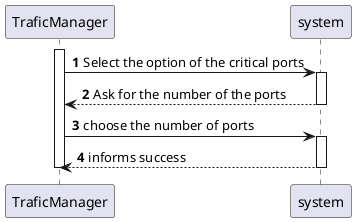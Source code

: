@startuml
'https://plantuml.com/sequence-diagram

autonumber

activate TraficManager
TraficManager -> system: Select the option of the critical ports
activate system
system --> TraficManager : Ask for the number of the ports
deactivate system

TraficManager -> system : choose the number of ports

activate system

system --> TraficManager: informs success
deactivate system

deactivate TraficManager
@enduml